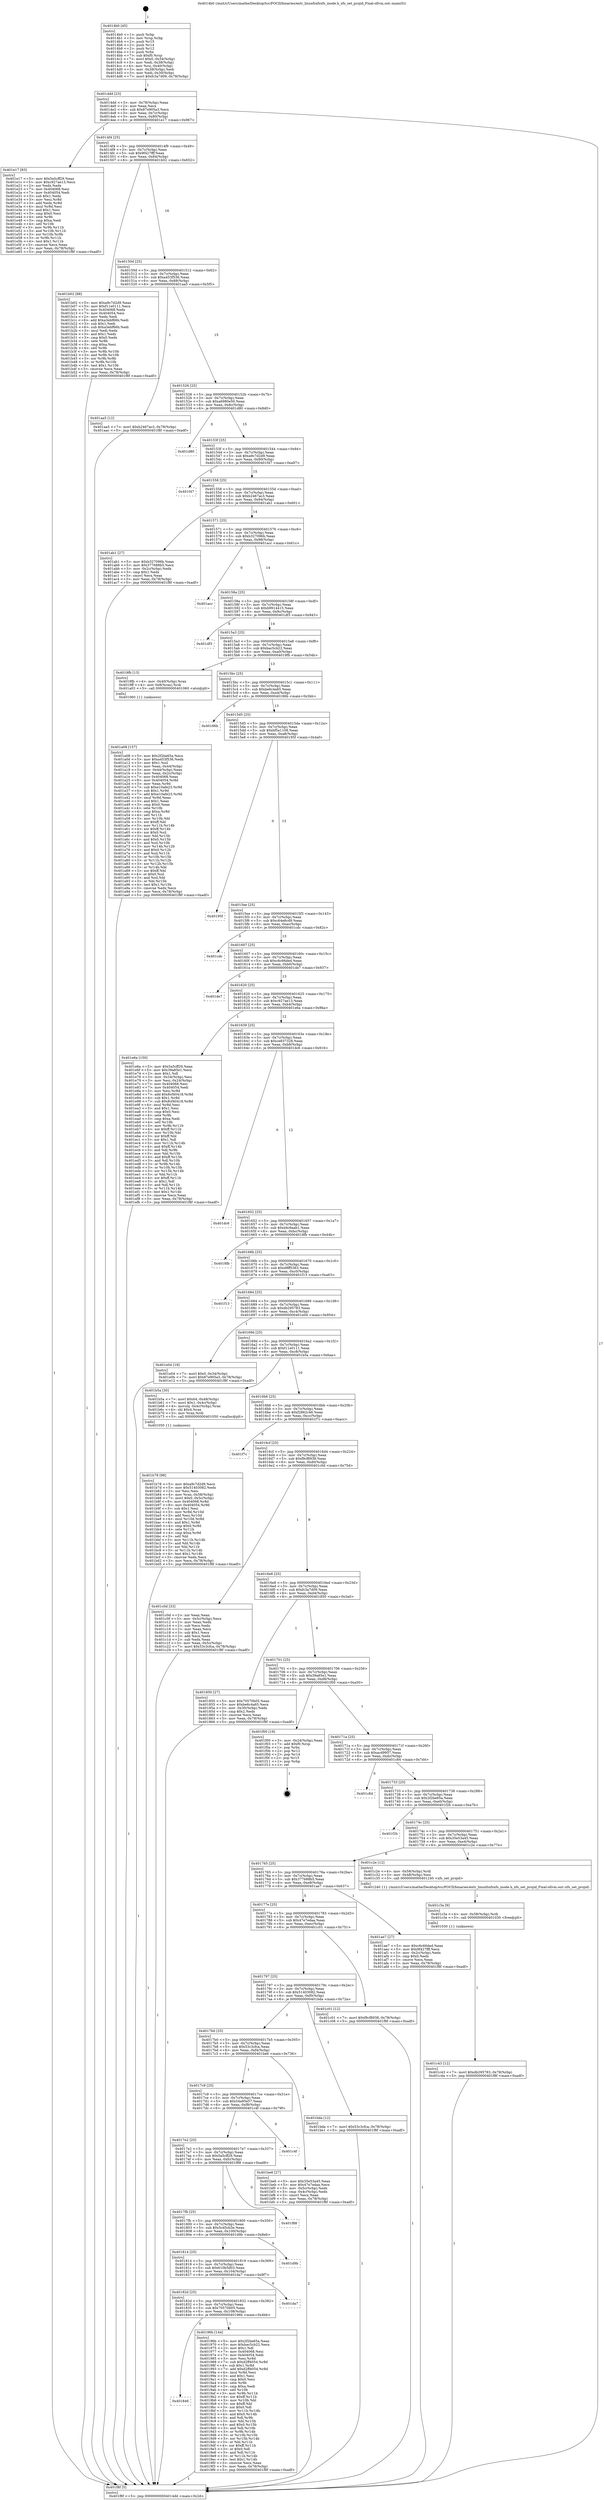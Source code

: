 digraph "0x4014b0" {
  label = "0x4014b0 (/mnt/c/Users/mathe/Desktop/tcc/POCII/binaries/extr_linuxfsxfsxfs_inode.h_xfs_set_projid_Final-ollvm.out::main(0))"
  labelloc = "t"
  node[shape=record]

  Entry [label="",width=0.3,height=0.3,shape=circle,fillcolor=black,style=filled]
  "0x4014dd" [label="{
     0x4014dd [23]\l
     | [instrs]\l
     &nbsp;&nbsp;0x4014dd \<+3\>: mov -0x78(%rbp),%eax\l
     &nbsp;&nbsp;0x4014e0 \<+2\>: mov %eax,%ecx\l
     &nbsp;&nbsp;0x4014e2 \<+6\>: sub $0x87e905a3,%ecx\l
     &nbsp;&nbsp;0x4014e8 \<+3\>: mov %eax,-0x7c(%rbp)\l
     &nbsp;&nbsp;0x4014eb \<+3\>: mov %ecx,-0x80(%rbp)\l
     &nbsp;&nbsp;0x4014ee \<+6\>: je 0000000000401e17 \<main+0x967\>\l
  }"]
  "0x401e17" [label="{
     0x401e17 [83]\l
     | [instrs]\l
     &nbsp;&nbsp;0x401e17 \<+5\>: mov $0x5a5cff29,%eax\l
     &nbsp;&nbsp;0x401e1c \<+5\>: mov $0xc927ae13,%ecx\l
     &nbsp;&nbsp;0x401e21 \<+2\>: xor %edx,%edx\l
     &nbsp;&nbsp;0x401e23 \<+7\>: mov 0x404068,%esi\l
     &nbsp;&nbsp;0x401e2a \<+7\>: mov 0x404054,%edi\l
     &nbsp;&nbsp;0x401e31 \<+3\>: sub $0x1,%edx\l
     &nbsp;&nbsp;0x401e34 \<+3\>: mov %esi,%r8d\l
     &nbsp;&nbsp;0x401e37 \<+3\>: add %edx,%r8d\l
     &nbsp;&nbsp;0x401e3a \<+4\>: imul %r8d,%esi\l
     &nbsp;&nbsp;0x401e3e \<+3\>: and $0x1,%esi\l
     &nbsp;&nbsp;0x401e41 \<+3\>: cmp $0x0,%esi\l
     &nbsp;&nbsp;0x401e44 \<+4\>: sete %r9b\l
     &nbsp;&nbsp;0x401e48 \<+3\>: cmp $0xa,%edi\l
     &nbsp;&nbsp;0x401e4b \<+4\>: setl %r10b\l
     &nbsp;&nbsp;0x401e4f \<+3\>: mov %r9b,%r11b\l
     &nbsp;&nbsp;0x401e52 \<+3\>: and %r10b,%r11b\l
     &nbsp;&nbsp;0x401e55 \<+3\>: xor %r10b,%r9b\l
     &nbsp;&nbsp;0x401e58 \<+3\>: or %r9b,%r11b\l
     &nbsp;&nbsp;0x401e5b \<+4\>: test $0x1,%r11b\l
     &nbsp;&nbsp;0x401e5f \<+3\>: cmovne %ecx,%eax\l
     &nbsp;&nbsp;0x401e62 \<+3\>: mov %eax,-0x78(%rbp)\l
     &nbsp;&nbsp;0x401e65 \<+5\>: jmp 0000000000401f8f \<main+0xadf\>\l
  }"]
  "0x4014f4" [label="{
     0x4014f4 [25]\l
     | [instrs]\l
     &nbsp;&nbsp;0x4014f4 \<+5\>: jmp 00000000004014f9 \<main+0x49\>\l
     &nbsp;&nbsp;0x4014f9 \<+3\>: mov -0x7c(%rbp),%eax\l
     &nbsp;&nbsp;0x4014fc \<+5\>: sub $0x9f427fff,%eax\l
     &nbsp;&nbsp;0x401501 \<+6\>: mov %eax,-0x84(%rbp)\l
     &nbsp;&nbsp;0x401507 \<+6\>: je 0000000000401b02 \<main+0x652\>\l
  }"]
  Exit [label="",width=0.3,height=0.3,shape=circle,fillcolor=black,style=filled,peripheries=2]
  "0x401b02" [label="{
     0x401b02 [88]\l
     | [instrs]\l
     &nbsp;&nbsp;0x401b02 \<+5\>: mov $0xa9c7d2d9,%eax\l
     &nbsp;&nbsp;0x401b07 \<+5\>: mov $0xf11e0111,%ecx\l
     &nbsp;&nbsp;0x401b0c \<+7\>: mov 0x404068,%edx\l
     &nbsp;&nbsp;0x401b13 \<+7\>: mov 0x404054,%esi\l
     &nbsp;&nbsp;0x401b1a \<+2\>: mov %edx,%edi\l
     &nbsp;&nbsp;0x401b1c \<+6\>: add $0xa3ebf66b,%edi\l
     &nbsp;&nbsp;0x401b22 \<+3\>: sub $0x1,%edi\l
     &nbsp;&nbsp;0x401b25 \<+6\>: sub $0xa3ebf66b,%edi\l
     &nbsp;&nbsp;0x401b2b \<+3\>: imul %edi,%edx\l
     &nbsp;&nbsp;0x401b2e \<+3\>: and $0x1,%edx\l
     &nbsp;&nbsp;0x401b31 \<+3\>: cmp $0x0,%edx\l
     &nbsp;&nbsp;0x401b34 \<+4\>: sete %r8b\l
     &nbsp;&nbsp;0x401b38 \<+3\>: cmp $0xa,%esi\l
     &nbsp;&nbsp;0x401b3b \<+4\>: setl %r9b\l
     &nbsp;&nbsp;0x401b3f \<+3\>: mov %r8b,%r10b\l
     &nbsp;&nbsp;0x401b42 \<+3\>: and %r9b,%r10b\l
     &nbsp;&nbsp;0x401b45 \<+3\>: xor %r9b,%r8b\l
     &nbsp;&nbsp;0x401b48 \<+3\>: or %r8b,%r10b\l
     &nbsp;&nbsp;0x401b4b \<+4\>: test $0x1,%r10b\l
     &nbsp;&nbsp;0x401b4f \<+3\>: cmovne %ecx,%eax\l
     &nbsp;&nbsp;0x401b52 \<+3\>: mov %eax,-0x78(%rbp)\l
     &nbsp;&nbsp;0x401b55 \<+5\>: jmp 0000000000401f8f \<main+0xadf\>\l
  }"]
  "0x40150d" [label="{
     0x40150d [25]\l
     | [instrs]\l
     &nbsp;&nbsp;0x40150d \<+5\>: jmp 0000000000401512 \<main+0x62\>\l
     &nbsp;&nbsp;0x401512 \<+3\>: mov -0x7c(%rbp),%eax\l
     &nbsp;&nbsp;0x401515 \<+5\>: sub $0xa453f536,%eax\l
     &nbsp;&nbsp;0x40151a \<+6\>: mov %eax,-0x88(%rbp)\l
     &nbsp;&nbsp;0x401520 \<+6\>: je 0000000000401aa5 \<main+0x5f5\>\l
  }"]
  "0x401c43" [label="{
     0x401c43 [12]\l
     | [instrs]\l
     &nbsp;&nbsp;0x401c43 \<+7\>: movl $0xdb295783,-0x78(%rbp)\l
     &nbsp;&nbsp;0x401c4a \<+5\>: jmp 0000000000401f8f \<main+0xadf\>\l
  }"]
  "0x401aa5" [label="{
     0x401aa5 [12]\l
     | [instrs]\l
     &nbsp;&nbsp;0x401aa5 \<+7\>: movl $0xb2467ac3,-0x78(%rbp)\l
     &nbsp;&nbsp;0x401aac \<+5\>: jmp 0000000000401f8f \<main+0xadf\>\l
  }"]
  "0x401526" [label="{
     0x401526 [25]\l
     | [instrs]\l
     &nbsp;&nbsp;0x401526 \<+5\>: jmp 000000000040152b \<main+0x7b\>\l
     &nbsp;&nbsp;0x40152b \<+3\>: mov -0x7c(%rbp),%eax\l
     &nbsp;&nbsp;0x40152e \<+5\>: sub $0xa6980e50,%eax\l
     &nbsp;&nbsp;0x401533 \<+6\>: mov %eax,-0x8c(%rbp)\l
     &nbsp;&nbsp;0x401539 \<+6\>: je 0000000000401d80 \<main+0x8d0\>\l
  }"]
  "0x401c3a" [label="{
     0x401c3a [9]\l
     | [instrs]\l
     &nbsp;&nbsp;0x401c3a \<+4\>: mov -0x58(%rbp),%rdi\l
     &nbsp;&nbsp;0x401c3e \<+5\>: call 0000000000401030 \<free@plt\>\l
     | [calls]\l
     &nbsp;&nbsp;0x401030 \{1\} (unknown)\l
  }"]
  "0x401d80" [label="{
     0x401d80\l
  }", style=dashed]
  "0x40153f" [label="{
     0x40153f [25]\l
     | [instrs]\l
     &nbsp;&nbsp;0x40153f \<+5\>: jmp 0000000000401544 \<main+0x94\>\l
     &nbsp;&nbsp;0x401544 \<+3\>: mov -0x7c(%rbp),%eax\l
     &nbsp;&nbsp;0x401547 \<+5\>: sub $0xa9c7d2d9,%eax\l
     &nbsp;&nbsp;0x40154c \<+6\>: mov %eax,-0x90(%rbp)\l
     &nbsp;&nbsp;0x401552 \<+6\>: je 0000000000401f47 \<main+0xa97\>\l
  }"]
  "0x401b78" [label="{
     0x401b78 [98]\l
     | [instrs]\l
     &nbsp;&nbsp;0x401b78 \<+5\>: mov $0xa9c7d2d9,%ecx\l
     &nbsp;&nbsp;0x401b7d \<+5\>: mov $0x51403082,%edx\l
     &nbsp;&nbsp;0x401b82 \<+2\>: xor %esi,%esi\l
     &nbsp;&nbsp;0x401b84 \<+4\>: mov %rax,-0x58(%rbp)\l
     &nbsp;&nbsp;0x401b88 \<+7\>: movl $0x0,-0x5c(%rbp)\l
     &nbsp;&nbsp;0x401b8f \<+8\>: mov 0x404068,%r8d\l
     &nbsp;&nbsp;0x401b97 \<+8\>: mov 0x404054,%r9d\l
     &nbsp;&nbsp;0x401b9f \<+3\>: sub $0x1,%esi\l
     &nbsp;&nbsp;0x401ba2 \<+3\>: mov %r8d,%r10d\l
     &nbsp;&nbsp;0x401ba5 \<+3\>: add %esi,%r10d\l
     &nbsp;&nbsp;0x401ba8 \<+4\>: imul %r10d,%r8d\l
     &nbsp;&nbsp;0x401bac \<+4\>: and $0x1,%r8d\l
     &nbsp;&nbsp;0x401bb0 \<+4\>: cmp $0x0,%r8d\l
     &nbsp;&nbsp;0x401bb4 \<+4\>: sete %r11b\l
     &nbsp;&nbsp;0x401bb8 \<+4\>: cmp $0xa,%r9d\l
     &nbsp;&nbsp;0x401bbc \<+3\>: setl %bl\l
     &nbsp;&nbsp;0x401bbf \<+3\>: mov %r11b,%r14b\l
     &nbsp;&nbsp;0x401bc2 \<+3\>: and %bl,%r14b\l
     &nbsp;&nbsp;0x401bc5 \<+3\>: xor %bl,%r11b\l
     &nbsp;&nbsp;0x401bc8 \<+3\>: or %r11b,%r14b\l
     &nbsp;&nbsp;0x401bcb \<+4\>: test $0x1,%r14b\l
     &nbsp;&nbsp;0x401bcf \<+3\>: cmovne %edx,%ecx\l
     &nbsp;&nbsp;0x401bd2 \<+3\>: mov %ecx,-0x78(%rbp)\l
     &nbsp;&nbsp;0x401bd5 \<+5\>: jmp 0000000000401f8f \<main+0xadf\>\l
  }"]
  "0x401f47" [label="{
     0x401f47\l
  }", style=dashed]
  "0x401558" [label="{
     0x401558 [25]\l
     | [instrs]\l
     &nbsp;&nbsp;0x401558 \<+5\>: jmp 000000000040155d \<main+0xad\>\l
     &nbsp;&nbsp;0x40155d \<+3\>: mov -0x7c(%rbp),%eax\l
     &nbsp;&nbsp;0x401560 \<+5\>: sub $0xb2467ac3,%eax\l
     &nbsp;&nbsp;0x401565 \<+6\>: mov %eax,-0x94(%rbp)\l
     &nbsp;&nbsp;0x40156b \<+6\>: je 0000000000401ab1 \<main+0x601\>\l
  }"]
  "0x401a08" [label="{
     0x401a08 [157]\l
     | [instrs]\l
     &nbsp;&nbsp;0x401a08 \<+5\>: mov $0x2f2be65a,%ecx\l
     &nbsp;&nbsp;0x401a0d \<+5\>: mov $0xa453f536,%edx\l
     &nbsp;&nbsp;0x401a12 \<+3\>: mov $0x1,%sil\l
     &nbsp;&nbsp;0x401a15 \<+3\>: mov %eax,-0x44(%rbp)\l
     &nbsp;&nbsp;0x401a18 \<+3\>: mov -0x44(%rbp),%eax\l
     &nbsp;&nbsp;0x401a1b \<+3\>: mov %eax,-0x2c(%rbp)\l
     &nbsp;&nbsp;0x401a1e \<+7\>: mov 0x404068,%eax\l
     &nbsp;&nbsp;0x401a25 \<+8\>: mov 0x404054,%r8d\l
     &nbsp;&nbsp;0x401a2d \<+3\>: mov %eax,%r9d\l
     &nbsp;&nbsp;0x401a30 \<+7\>: sub $0xe10afe23,%r9d\l
     &nbsp;&nbsp;0x401a37 \<+4\>: sub $0x1,%r9d\l
     &nbsp;&nbsp;0x401a3b \<+7\>: add $0xe10afe23,%r9d\l
     &nbsp;&nbsp;0x401a42 \<+4\>: imul %r9d,%eax\l
     &nbsp;&nbsp;0x401a46 \<+3\>: and $0x1,%eax\l
     &nbsp;&nbsp;0x401a49 \<+3\>: cmp $0x0,%eax\l
     &nbsp;&nbsp;0x401a4c \<+4\>: sete %r10b\l
     &nbsp;&nbsp;0x401a50 \<+4\>: cmp $0xa,%r8d\l
     &nbsp;&nbsp;0x401a54 \<+4\>: setl %r11b\l
     &nbsp;&nbsp;0x401a58 \<+3\>: mov %r10b,%bl\l
     &nbsp;&nbsp;0x401a5b \<+3\>: xor $0xff,%bl\l
     &nbsp;&nbsp;0x401a5e \<+3\>: mov %r11b,%r14b\l
     &nbsp;&nbsp;0x401a61 \<+4\>: xor $0xff,%r14b\l
     &nbsp;&nbsp;0x401a65 \<+4\>: xor $0x0,%sil\l
     &nbsp;&nbsp;0x401a69 \<+3\>: mov %bl,%r15b\l
     &nbsp;&nbsp;0x401a6c \<+4\>: and $0x0,%r15b\l
     &nbsp;&nbsp;0x401a70 \<+3\>: and %sil,%r10b\l
     &nbsp;&nbsp;0x401a73 \<+3\>: mov %r14b,%r12b\l
     &nbsp;&nbsp;0x401a76 \<+4\>: and $0x0,%r12b\l
     &nbsp;&nbsp;0x401a7a \<+3\>: and %sil,%r11b\l
     &nbsp;&nbsp;0x401a7d \<+3\>: or %r10b,%r15b\l
     &nbsp;&nbsp;0x401a80 \<+3\>: or %r11b,%r12b\l
     &nbsp;&nbsp;0x401a83 \<+3\>: xor %r12b,%r15b\l
     &nbsp;&nbsp;0x401a86 \<+3\>: or %r14b,%bl\l
     &nbsp;&nbsp;0x401a89 \<+3\>: xor $0xff,%bl\l
     &nbsp;&nbsp;0x401a8c \<+4\>: or $0x0,%sil\l
     &nbsp;&nbsp;0x401a90 \<+3\>: and %sil,%bl\l
     &nbsp;&nbsp;0x401a93 \<+3\>: or %bl,%r15b\l
     &nbsp;&nbsp;0x401a96 \<+4\>: test $0x1,%r15b\l
     &nbsp;&nbsp;0x401a9a \<+3\>: cmovne %edx,%ecx\l
     &nbsp;&nbsp;0x401a9d \<+3\>: mov %ecx,-0x78(%rbp)\l
     &nbsp;&nbsp;0x401aa0 \<+5\>: jmp 0000000000401f8f \<main+0xadf\>\l
  }"]
  "0x401ab1" [label="{
     0x401ab1 [27]\l
     | [instrs]\l
     &nbsp;&nbsp;0x401ab1 \<+5\>: mov $0xb327096b,%eax\l
     &nbsp;&nbsp;0x401ab6 \<+5\>: mov $0x377688b5,%ecx\l
     &nbsp;&nbsp;0x401abb \<+3\>: mov -0x2c(%rbp),%edx\l
     &nbsp;&nbsp;0x401abe \<+3\>: cmp $0x1,%edx\l
     &nbsp;&nbsp;0x401ac1 \<+3\>: cmovl %ecx,%eax\l
     &nbsp;&nbsp;0x401ac4 \<+3\>: mov %eax,-0x78(%rbp)\l
     &nbsp;&nbsp;0x401ac7 \<+5\>: jmp 0000000000401f8f \<main+0xadf\>\l
  }"]
  "0x401571" [label="{
     0x401571 [25]\l
     | [instrs]\l
     &nbsp;&nbsp;0x401571 \<+5\>: jmp 0000000000401576 \<main+0xc6\>\l
     &nbsp;&nbsp;0x401576 \<+3\>: mov -0x7c(%rbp),%eax\l
     &nbsp;&nbsp;0x401579 \<+5\>: sub $0xb327096b,%eax\l
     &nbsp;&nbsp;0x40157e \<+6\>: mov %eax,-0x98(%rbp)\l
     &nbsp;&nbsp;0x401584 \<+6\>: je 0000000000401acc \<main+0x61c\>\l
  }"]
  "0x401846" [label="{
     0x401846\l
  }", style=dashed]
  "0x401acc" [label="{
     0x401acc\l
  }", style=dashed]
  "0x40158a" [label="{
     0x40158a [25]\l
     | [instrs]\l
     &nbsp;&nbsp;0x40158a \<+5\>: jmp 000000000040158f \<main+0xdf\>\l
     &nbsp;&nbsp;0x40158f \<+3\>: mov -0x7c(%rbp),%eax\l
     &nbsp;&nbsp;0x401592 \<+5\>: sub $0xb9914415,%eax\l
     &nbsp;&nbsp;0x401597 \<+6\>: mov %eax,-0x9c(%rbp)\l
     &nbsp;&nbsp;0x40159d \<+6\>: je 0000000000401df3 \<main+0x943\>\l
  }"]
  "0x40196b" [label="{
     0x40196b [144]\l
     | [instrs]\l
     &nbsp;&nbsp;0x40196b \<+5\>: mov $0x2f2be65a,%eax\l
     &nbsp;&nbsp;0x401970 \<+5\>: mov $0xbac5cb22,%ecx\l
     &nbsp;&nbsp;0x401975 \<+2\>: mov $0x1,%dl\l
     &nbsp;&nbsp;0x401977 \<+7\>: mov 0x404068,%esi\l
     &nbsp;&nbsp;0x40197e \<+7\>: mov 0x404054,%edi\l
     &nbsp;&nbsp;0x401985 \<+3\>: mov %esi,%r8d\l
     &nbsp;&nbsp;0x401988 \<+7\>: sub $0xd2ff4054,%r8d\l
     &nbsp;&nbsp;0x40198f \<+4\>: sub $0x1,%r8d\l
     &nbsp;&nbsp;0x401993 \<+7\>: add $0xd2ff4054,%r8d\l
     &nbsp;&nbsp;0x40199a \<+4\>: imul %r8d,%esi\l
     &nbsp;&nbsp;0x40199e \<+3\>: and $0x1,%esi\l
     &nbsp;&nbsp;0x4019a1 \<+3\>: cmp $0x0,%esi\l
     &nbsp;&nbsp;0x4019a4 \<+4\>: sete %r9b\l
     &nbsp;&nbsp;0x4019a8 \<+3\>: cmp $0xa,%edi\l
     &nbsp;&nbsp;0x4019ab \<+4\>: setl %r10b\l
     &nbsp;&nbsp;0x4019af \<+3\>: mov %r9b,%r11b\l
     &nbsp;&nbsp;0x4019b2 \<+4\>: xor $0xff,%r11b\l
     &nbsp;&nbsp;0x4019b6 \<+3\>: mov %r10b,%bl\l
     &nbsp;&nbsp;0x4019b9 \<+3\>: xor $0xff,%bl\l
     &nbsp;&nbsp;0x4019bc \<+3\>: xor $0x0,%dl\l
     &nbsp;&nbsp;0x4019bf \<+3\>: mov %r11b,%r14b\l
     &nbsp;&nbsp;0x4019c2 \<+4\>: and $0x0,%r14b\l
     &nbsp;&nbsp;0x4019c6 \<+3\>: and %dl,%r9b\l
     &nbsp;&nbsp;0x4019c9 \<+3\>: mov %bl,%r15b\l
     &nbsp;&nbsp;0x4019cc \<+4\>: and $0x0,%r15b\l
     &nbsp;&nbsp;0x4019d0 \<+3\>: and %dl,%r10b\l
     &nbsp;&nbsp;0x4019d3 \<+3\>: or %r9b,%r14b\l
     &nbsp;&nbsp;0x4019d6 \<+3\>: or %r10b,%r15b\l
     &nbsp;&nbsp;0x4019d9 \<+3\>: xor %r15b,%r14b\l
     &nbsp;&nbsp;0x4019dc \<+3\>: or %bl,%r11b\l
     &nbsp;&nbsp;0x4019df \<+4\>: xor $0xff,%r11b\l
     &nbsp;&nbsp;0x4019e3 \<+3\>: or $0x0,%dl\l
     &nbsp;&nbsp;0x4019e6 \<+3\>: and %dl,%r11b\l
     &nbsp;&nbsp;0x4019e9 \<+3\>: or %r11b,%r14b\l
     &nbsp;&nbsp;0x4019ec \<+4\>: test $0x1,%r14b\l
     &nbsp;&nbsp;0x4019f0 \<+3\>: cmovne %ecx,%eax\l
     &nbsp;&nbsp;0x4019f3 \<+3\>: mov %eax,-0x78(%rbp)\l
     &nbsp;&nbsp;0x4019f6 \<+5\>: jmp 0000000000401f8f \<main+0xadf\>\l
  }"]
  "0x401df3" [label="{
     0x401df3\l
  }", style=dashed]
  "0x4015a3" [label="{
     0x4015a3 [25]\l
     | [instrs]\l
     &nbsp;&nbsp;0x4015a3 \<+5\>: jmp 00000000004015a8 \<main+0xf8\>\l
     &nbsp;&nbsp;0x4015a8 \<+3\>: mov -0x7c(%rbp),%eax\l
     &nbsp;&nbsp;0x4015ab \<+5\>: sub $0xbac5cb22,%eax\l
     &nbsp;&nbsp;0x4015b0 \<+6\>: mov %eax,-0xa0(%rbp)\l
     &nbsp;&nbsp;0x4015b6 \<+6\>: je 00000000004019fb \<main+0x54b\>\l
  }"]
  "0x40182d" [label="{
     0x40182d [25]\l
     | [instrs]\l
     &nbsp;&nbsp;0x40182d \<+5\>: jmp 0000000000401832 \<main+0x382\>\l
     &nbsp;&nbsp;0x401832 \<+3\>: mov -0x7c(%rbp),%eax\l
     &nbsp;&nbsp;0x401835 \<+5\>: sub $0x70570b05,%eax\l
     &nbsp;&nbsp;0x40183a \<+6\>: mov %eax,-0x108(%rbp)\l
     &nbsp;&nbsp;0x401840 \<+6\>: je 000000000040196b \<main+0x4bb\>\l
  }"]
  "0x4019fb" [label="{
     0x4019fb [13]\l
     | [instrs]\l
     &nbsp;&nbsp;0x4019fb \<+4\>: mov -0x40(%rbp),%rax\l
     &nbsp;&nbsp;0x4019ff \<+4\>: mov 0x8(%rax),%rdi\l
     &nbsp;&nbsp;0x401a03 \<+5\>: call 0000000000401060 \<atoi@plt\>\l
     | [calls]\l
     &nbsp;&nbsp;0x401060 \{1\} (unknown)\l
  }"]
  "0x4015bc" [label="{
     0x4015bc [25]\l
     | [instrs]\l
     &nbsp;&nbsp;0x4015bc \<+5\>: jmp 00000000004015c1 \<main+0x111\>\l
     &nbsp;&nbsp;0x4015c1 \<+3\>: mov -0x7c(%rbp),%eax\l
     &nbsp;&nbsp;0x4015c4 \<+5\>: sub $0xbe6c4a65,%eax\l
     &nbsp;&nbsp;0x4015c9 \<+6\>: mov %eax,-0xa4(%rbp)\l
     &nbsp;&nbsp;0x4015cf \<+6\>: je 000000000040186b \<main+0x3bb\>\l
  }"]
  "0x401da7" [label="{
     0x401da7\l
  }", style=dashed]
  "0x40186b" [label="{
     0x40186b\l
  }", style=dashed]
  "0x4015d5" [label="{
     0x4015d5 [25]\l
     | [instrs]\l
     &nbsp;&nbsp;0x4015d5 \<+5\>: jmp 00000000004015da \<main+0x12a\>\l
     &nbsp;&nbsp;0x4015da \<+3\>: mov -0x7c(%rbp),%eax\l
     &nbsp;&nbsp;0x4015dd \<+5\>: sub $0xbf5a1108,%eax\l
     &nbsp;&nbsp;0x4015e2 \<+6\>: mov %eax,-0xa8(%rbp)\l
     &nbsp;&nbsp;0x4015e8 \<+6\>: je 000000000040195f \<main+0x4af\>\l
  }"]
  "0x401814" [label="{
     0x401814 [25]\l
     | [instrs]\l
     &nbsp;&nbsp;0x401814 \<+5\>: jmp 0000000000401819 \<main+0x369\>\l
     &nbsp;&nbsp;0x401819 \<+3\>: mov -0x7c(%rbp),%eax\l
     &nbsp;&nbsp;0x40181c \<+5\>: sub $0x610b5d03,%eax\l
     &nbsp;&nbsp;0x401821 \<+6\>: mov %eax,-0x104(%rbp)\l
     &nbsp;&nbsp;0x401827 \<+6\>: je 0000000000401da7 \<main+0x8f7\>\l
  }"]
  "0x40195f" [label="{
     0x40195f\l
  }", style=dashed]
  "0x4015ee" [label="{
     0x4015ee [25]\l
     | [instrs]\l
     &nbsp;&nbsp;0x4015ee \<+5\>: jmp 00000000004015f3 \<main+0x143\>\l
     &nbsp;&nbsp;0x4015f3 \<+3\>: mov -0x7c(%rbp),%eax\l
     &nbsp;&nbsp;0x4015f6 \<+5\>: sub $0xc64e8cd9,%eax\l
     &nbsp;&nbsp;0x4015fb \<+6\>: mov %eax,-0xac(%rbp)\l
     &nbsp;&nbsp;0x401601 \<+6\>: je 0000000000401cdc \<main+0x82c\>\l
  }"]
  "0x401d9b" [label="{
     0x401d9b\l
  }", style=dashed]
  "0x401cdc" [label="{
     0x401cdc\l
  }", style=dashed]
  "0x401607" [label="{
     0x401607 [25]\l
     | [instrs]\l
     &nbsp;&nbsp;0x401607 \<+5\>: jmp 000000000040160c \<main+0x15c\>\l
     &nbsp;&nbsp;0x40160c \<+3\>: mov -0x7c(%rbp),%eax\l
     &nbsp;&nbsp;0x40160f \<+5\>: sub $0xc6c66ded,%eax\l
     &nbsp;&nbsp;0x401614 \<+6\>: mov %eax,-0xb0(%rbp)\l
     &nbsp;&nbsp;0x40161a \<+6\>: je 0000000000401de7 \<main+0x937\>\l
  }"]
  "0x4017fb" [label="{
     0x4017fb [25]\l
     | [instrs]\l
     &nbsp;&nbsp;0x4017fb \<+5\>: jmp 0000000000401800 \<main+0x350\>\l
     &nbsp;&nbsp;0x401800 \<+3\>: mov -0x7c(%rbp),%eax\l
     &nbsp;&nbsp;0x401803 \<+5\>: sub $0x5cd5cb3e,%eax\l
     &nbsp;&nbsp;0x401808 \<+6\>: mov %eax,-0x100(%rbp)\l
     &nbsp;&nbsp;0x40180e \<+6\>: je 0000000000401d9b \<main+0x8eb\>\l
  }"]
  "0x401de7" [label="{
     0x401de7\l
  }", style=dashed]
  "0x401620" [label="{
     0x401620 [25]\l
     | [instrs]\l
     &nbsp;&nbsp;0x401620 \<+5\>: jmp 0000000000401625 \<main+0x175\>\l
     &nbsp;&nbsp;0x401625 \<+3\>: mov -0x7c(%rbp),%eax\l
     &nbsp;&nbsp;0x401628 \<+5\>: sub $0xc927ae13,%eax\l
     &nbsp;&nbsp;0x40162d \<+6\>: mov %eax,-0xb4(%rbp)\l
     &nbsp;&nbsp;0x401633 \<+6\>: je 0000000000401e6a \<main+0x9ba\>\l
  }"]
  "0x401f88" [label="{
     0x401f88\l
  }", style=dashed]
  "0x401e6a" [label="{
     0x401e6a [150]\l
     | [instrs]\l
     &nbsp;&nbsp;0x401e6a \<+5\>: mov $0x5a5cff29,%eax\l
     &nbsp;&nbsp;0x401e6f \<+5\>: mov $0x39a85e1,%ecx\l
     &nbsp;&nbsp;0x401e74 \<+2\>: mov $0x1,%dl\l
     &nbsp;&nbsp;0x401e76 \<+3\>: mov -0x34(%rbp),%esi\l
     &nbsp;&nbsp;0x401e79 \<+3\>: mov %esi,-0x24(%rbp)\l
     &nbsp;&nbsp;0x401e7c \<+7\>: mov 0x404068,%esi\l
     &nbsp;&nbsp;0x401e83 \<+7\>: mov 0x404054,%edi\l
     &nbsp;&nbsp;0x401e8a \<+3\>: mov %esi,%r8d\l
     &nbsp;&nbsp;0x401e8d \<+7\>: add $0x8cf40418,%r8d\l
     &nbsp;&nbsp;0x401e94 \<+4\>: sub $0x1,%r8d\l
     &nbsp;&nbsp;0x401e98 \<+7\>: sub $0x8cf40418,%r8d\l
     &nbsp;&nbsp;0x401e9f \<+4\>: imul %r8d,%esi\l
     &nbsp;&nbsp;0x401ea3 \<+3\>: and $0x1,%esi\l
     &nbsp;&nbsp;0x401ea6 \<+3\>: cmp $0x0,%esi\l
     &nbsp;&nbsp;0x401ea9 \<+4\>: sete %r9b\l
     &nbsp;&nbsp;0x401ead \<+3\>: cmp $0xa,%edi\l
     &nbsp;&nbsp;0x401eb0 \<+4\>: setl %r10b\l
     &nbsp;&nbsp;0x401eb4 \<+3\>: mov %r9b,%r11b\l
     &nbsp;&nbsp;0x401eb7 \<+4\>: xor $0xff,%r11b\l
     &nbsp;&nbsp;0x401ebb \<+3\>: mov %r10b,%bl\l
     &nbsp;&nbsp;0x401ebe \<+3\>: xor $0xff,%bl\l
     &nbsp;&nbsp;0x401ec1 \<+3\>: xor $0x1,%dl\l
     &nbsp;&nbsp;0x401ec4 \<+3\>: mov %r11b,%r14b\l
     &nbsp;&nbsp;0x401ec7 \<+4\>: and $0xff,%r14b\l
     &nbsp;&nbsp;0x401ecb \<+3\>: and %dl,%r9b\l
     &nbsp;&nbsp;0x401ece \<+3\>: mov %bl,%r15b\l
     &nbsp;&nbsp;0x401ed1 \<+4\>: and $0xff,%r15b\l
     &nbsp;&nbsp;0x401ed5 \<+3\>: and %dl,%r10b\l
     &nbsp;&nbsp;0x401ed8 \<+3\>: or %r9b,%r14b\l
     &nbsp;&nbsp;0x401edb \<+3\>: or %r10b,%r15b\l
     &nbsp;&nbsp;0x401ede \<+3\>: xor %r15b,%r14b\l
     &nbsp;&nbsp;0x401ee1 \<+3\>: or %bl,%r11b\l
     &nbsp;&nbsp;0x401ee4 \<+4\>: xor $0xff,%r11b\l
     &nbsp;&nbsp;0x401ee8 \<+3\>: or $0x1,%dl\l
     &nbsp;&nbsp;0x401eeb \<+3\>: and %dl,%r11b\l
     &nbsp;&nbsp;0x401eee \<+3\>: or %r11b,%r14b\l
     &nbsp;&nbsp;0x401ef1 \<+4\>: test $0x1,%r14b\l
     &nbsp;&nbsp;0x401ef5 \<+3\>: cmovne %ecx,%eax\l
     &nbsp;&nbsp;0x401ef8 \<+3\>: mov %eax,-0x78(%rbp)\l
     &nbsp;&nbsp;0x401efb \<+5\>: jmp 0000000000401f8f \<main+0xadf\>\l
  }"]
  "0x401639" [label="{
     0x401639 [25]\l
     | [instrs]\l
     &nbsp;&nbsp;0x401639 \<+5\>: jmp 000000000040163e \<main+0x18e\>\l
     &nbsp;&nbsp;0x40163e \<+3\>: mov -0x7c(%rbp),%eax\l
     &nbsp;&nbsp;0x401641 \<+5\>: sub $0xce837328,%eax\l
     &nbsp;&nbsp;0x401646 \<+6\>: mov %eax,-0xb8(%rbp)\l
     &nbsp;&nbsp;0x40164c \<+6\>: je 0000000000401dc6 \<main+0x916\>\l
  }"]
  "0x4017e2" [label="{
     0x4017e2 [25]\l
     | [instrs]\l
     &nbsp;&nbsp;0x4017e2 \<+5\>: jmp 00000000004017e7 \<main+0x337\>\l
     &nbsp;&nbsp;0x4017e7 \<+3\>: mov -0x7c(%rbp),%eax\l
     &nbsp;&nbsp;0x4017ea \<+5\>: sub $0x5a5cff29,%eax\l
     &nbsp;&nbsp;0x4017ef \<+6\>: mov %eax,-0xfc(%rbp)\l
     &nbsp;&nbsp;0x4017f5 \<+6\>: je 0000000000401f88 \<main+0xad8\>\l
  }"]
  "0x401dc6" [label="{
     0x401dc6\l
  }", style=dashed]
  "0x401652" [label="{
     0x401652 [25]\l
     | [instrs]\l
     &nbsp;&nbsp;0x401652 \<+5\>: jmp 0000000000401657 \<main+0x1a7\>\l
     &nbsp;&nbsp;0x401657 \<+3\>: mov -0x7c(%rbp),%eax\l
     &nbsp;&nbsp;0x40165a \<+5\>: sub $0xd4c9aab1,%eax\l
     &nbsp;&nbsp;0x40165f \<+6\>: mov %eax,-0xbc(%rbp)\l
     &nbsp;&nbsp;0x401665 \<+6\>: je 00000000004018fb \<main+0x44b\>\l
  }"]
  "0x401c4f" [label="{
     0x401c4f\l
  }", style=dashed]
  "0x4018fb" [label="{
     0x4018fb\l
  }", style=dashed]
  "0x40166b" [label="{
     0x40166b [25]\l
     | [instrs]\l
     &nbsp;&nbsp;0x40166b \<+5\>: jmp 0000000000401670 \<main+0x1c0\>\l
     &nbsp;&nbsp;0x401670 \<+3\>: mov -0x7c(%rbp),%eax\l
     &nbsp;&nbsp;0x401673 \<+5\>: sub $0xd8ff5363,%eax\l
     &nbsp;&nbsp;0x401678 \<+6\>: mov %eax,-0xc0(%rbp)\l
     &nbsp;&nbsp;0x40167e \<+6\>: je 0000000000401f13 \<main+0xa63\>\l
  }"]
  "0x4017c9" [label="{
     0x4017c9 [25]\l
     | [instrs]\l
     &nbsp;&nbsp;0x4017c9 \<+5\>: jmp 00000000004017ce \<main+0x31e\>\l
     &nbsp;&nbsp;0x4017ce \<+3\>: mov -0x7c(%rbp),%eax\l
     &nbsp;&nbsp;0x4017d1 \<+5\>: sub $0x54a95e57,%eax\l
     &nbsp;&nbsp;0x4017d6 \<+6\>: mov %eax,-0xf8(%rbp)\l
     &nbsp;&nbsp;0x4017dc \<+6\>: je 0000000000401c4f \<main+0x79f\>\l
  }"]
  "0x401f13" [label="{
     0x401f13\l
  }", style=dashed]
  "0x401684" [label="{
     0x401684 [25]\l
     | [instrs]\l
     &nbsp;&nbsp;0x401684 \<+5\>: jmp 0000000000401689 \<main+0x1d9\>\l
     &nbsp;&nbsp;0x401689 \<+3\>: mov -0x7c(%rbp),%eax\l
     &nbsp;&nbsp;0x40168c \<+5\>: sub $0xdb295783,%eax\l
     &nbsp;&nbsp;0x401691 \<+6\>: mov %eax,-0xc4(%rbp)\l
     &nbsp;&nbsp;0x401697 \<+6\>: je 0000000000401e04 \<main+0x954\>\l
  }"]
  "0x401be6" [label="{
     0x401be6 [27]\l
     | [instrs]\l
     &nbsp;&nbsp;0x401be6 \<+5\>: mov $0x35e53a45,%eax\l
     &nbsp;&nbsp;0x401beb \<+5\>: mov $0x47e7edaa,%ecx\l
     &nbsp;&nbsp;0x401bf0 \<+3\>: mov -0x5c(%rbp),%edx\l
     &nbsp;&nbsp;0x401bf3 \<+3\>: cmp -0x4c(%rbp),%edx\l
     &nbsp;&nbsp;0x401bf6 \<+3\>: cmovl %ecx,%eax\l
     &nbsp;&nbsp;0x401bf9 \<+3\>: mov %eax,-0x78(%rbp)\l
     &nbsp;&nbsp;0x401bfc \<+5\>: jmp 0000000000401f8f \<main+0xadf\>\l
  }"]
  "0x401e04" [label="{
     0x401e04 [19]\l
     | [instrs]\l
     &nbsp;&nbsp;0x401e04 \<+7\>: movl $0x0,-0x34(%rbp)\l
     &nbsp;&nbsp;0x401e0b \<+7\>: movl $0x87e905a3,-0x78(%rbp)\l
     &nbsp;&nbsp;0x401e12 \<+5\>: jmp 0000000000401f8f \<main+0xadf\>\l
  }"]
  "0x40169d" [label="{
     0x40169d [25]\l
     | [instrs]\l
     &nbsp;&nbsp;0x40169d \<+5\>: jmp 00000000004016a2 \<main+0x1f2\>\l
     &nbsp;&nbsp;0x4016a2 \<+3\>: mov -0x7c(%rbp),%eax\l
     &nbsp;&nbsp;0x4016a5 \<+5\>: sub $0xf11e0111,%eax\l
     &nbsp;&nbsp;0x4016aa \<+6\>: mov %eax,-0xc8(%rbp)\l
     &nbsp;&nbsp;0x4016b0 \<+6\>: je 0000000000401b5a \<main+0x6aa\>\l
  }"]
  "0x4017b0" [label="{
     0x4017b0 [25]\l
     | [instrs]\l
     &nbsp;&nbsp;0x4017b0 \<+5\>: jmp 00000000004017b5 \<main+0x305\>\l
     &nbsp;&nbsp;0x4017b5 \<+3\>: mov -0x7c(%rbp),%eax\l
     &nbsp;&nbsp;0x4017b8 \<+5\>: sub $0x53c3cfca,%eax\l
     &nbsp;&nbsp;0x4017bd \<+6\>: mov %eax,-0xf4(%rbp)\l
     &nbsp;&nbsp;0x4017c3 \<+6\>: je 0000000000401be6 \<main+0x736\>\l
  }"]
  "0x401b5a" [label="{
     0x401b5a [30]\l
     | [instrs]\l
     &nbsp;&nbsp;0x401b5a \<+7\>: movl $0x64,-0x48(%rbp)\l
     &nbsp;&nbsp;0x401b61 \<+7\>: movl $0x1,-0x4c(%rbp)\l
     &nbsp;&nbsp;0x401b68 \<+4\>: movslq -0x4c(%rbp),%rax\l
     &nbsp;&nbsp;0x401b6c \<+4\>: shl $0x4,%rax\l
     &nbsp;&nbsp;0x401b70 \<+3\>: mov %rax,%rdi\l
     &nbsp;&nbsp;0x401b73 \<+5\>: call 0000000000401050 \<malloc@plt\>\l
     | [calls]\l
     &nbsp;&nbsp;0x401050 \{1\} (unknown)\l
  }"]
  "0x4016b6" [label="{
     0x4016b6 [25]\l
     | [instrs]\l
     &nbsp;&nbsp;0x4016b6 \<+5\>: jmp 00000000004016bb \<main+0x20b\>\l
     &nbsp;&nbsp;0x4016bb \<+3\>: mov -0x7c(%rbp),%eax\l
     &nbsp;&nbsp;0x4016be \<+5\>: sub $0xf2862c46,%eax\l
     &nbsp;&nbsp;0x4016c3 \<+6\>: mov %eax,-0xcc(%rbp)\l
     &nbsp;&nbsp;0x4016c9 \<+6\>: je 0000000000401f7c \<main+0xacc\>\l
  }"]
  "0x401bda" [label="{
     0x401bda [12]\l
     | [instrs]\l
     &nbsp;&nbsp;0x401bda \<+7\>: movl $0x53c3cfca,-0x78(%rbp)\l
     &nbsp;&nbsp;0x401be1 \<+5\>: jmp 0000000000401f8f \<main+0xadf\>\l
  }"]
  "0x401f7c" [label="{
     0x401f7c\l
  }", style=dashed]
  "0x4016cf" [label="{
     0x4016cf [25]\l
     | [instrs]\l
     &nbsp;&nbsp;0x4016cf \<+5\>: jmp 00000000004016d4 \<main+0x224\>\l
     &nbsp;&nbsp;0x4016d4 \<+3\>: mov -0x7c(%rbp),%eax\l
     &nbsp;&nbsp;0x4016d7 \<+5\>: sub $0xf9cf8938,%eax\l
     &nbsp;&nbsp;0x4016dc \<+6\>: mov %eax,-0xd0(%rbp)\l
     &nbsp;&nbsp;0x4016e2 \<+6\>: je 0000000000401c0d \<main+0x75d\>\l
  }"]
  "0x401797" [label="{
     0x401797 [25]\l
     | [instrs]\l
     &nbsp;&nbsp;0x401797 \<+5\>: jmp 000000000040179c \<main+0x2ec\>\l
     &nbsp;&nbsp;0x40179c \<+3\>: mov -0x7c(%rbp),%eax\l
     &nbsp;&nbsp;0x40179f \<+5\>: sub $0x51403082,%eax\l
     &nbsp;&nbsp;0x4017a4 \<+6\>: mov %eax,-0xf0(%rbp)\l
     &nbsp;&nbsp;0x4017aa \<+6\>: je 0000000000401bda \<main+0x72a\>\l
  }"]
  "0x401c0d" [label="{
     0x401c0d [33]\l
     | [instrs]\l
     &nbsp;&nbsp;0x401c0d \<+2\>: xor %eax,%eax\l
     &nbsp;&nbsp;0x401c0f \<+3\>: mov -0x5c(%rbp),%ecx\l
     &nbsp;&nbsp;0x401c12 \<+2\>: mov %eax,%edx\l
     &nbsp;&nbsp;0x401c14 \<+2\>: sub %ecx,%edx\l
     &nbsp;&nbsp;0x401c16 \<+2\>: mov %eax,%ecx\l
     &nbsp;&nbsp;0x401c18 \<+3\>: sub $0x1,%ecx\l
     &nbsp;&nbsp;0x401c1b \<+2\>: add %ecx,%edx\l
     &nbsp;&nbsp;0x401c1d \<+2\>: sub %edx,%eax\l
     &nbsp;&nbsp;0x401c1f \<+3\>: mov %eax,-0x5c(%rbp)\l
     &nbsp;&nbsp;0x401c22 \<+7\>: movl $0x53c3cfca,-0x78(%rbp)\l
     &nbsp;&nbsp;0x401c29 \<+5\>: jmp 0000000000401f8f \<main+0xadf\>\l
  }"]
  "0x4016e8" [label="{
     0x4016e8 [25]\l
     | [instrs]\l
     &nbsp;&nbsp;0x4016e8 \<+5\>: jmp 00000000004016ed \<main+0x23d\>\l
     &nbsp;&nbsp;0x4016ed \<+3\>: mov -0x7c(%rbp),%eax\l
     &nbsp;&nbsp;0x4016f0 \<+5\>: sub $0xfc3a7d09,%eax\l
     &nbsp;&nbsp;0x4016f5 \<+6\>: mov %eax,-0xd4(%rbp)\l
     &nbsp;&nbsp;0x4016fb \<+6\>: je 0000000000401850 \<main+0x3a0\>\l
  }"]
  "0x401c01" [label="{
     0x401c01 [12]\l
     | [instrs]\l
     &nbsp;&nbsp;0x401c01 \<+7\>: movl $0xf9cf8938,-0x78(%rbp)\l
     &nbsp;&nbsp;0x401c08 \<+5\>: jmp 0000000000401f8f \<main+0xadf\>\l
  }"]
  "0x401850" [label="{
     0x401850 [27]\l
     | [instrs]\l
     &nbsp;&nbsp;0x401850 \<+5\>: mov $0x70570b05,%eax\l
     &nbsp;&nbsp;0x401855 \<+5\>: mov $0xbe6c4a65,%ecx\l
     &nbsp;&nbsp;0x40185a \<+3\>: mov -0x30(%rbp),%edx\l
     &nbsp;&nbsp;0x40185d \<+3\>: cmp $0x2,%edx\l
     &nbsp;&nbsp;0x401860 \<+3\>: cmovne %ecx,%eax\l
     &nbsp;&nbsp;0x401863 \<+3\>: mov %eax,-0x78(%rbp)\l
     &nbsp;&nbsp;0x401866 \<+5\>: jmp 0000000000401f8f \<main+0xadf\>\l
  }"]
  "0x401701" [label="{
     0x401701 [25]\l
     | [instrs]\l
     &nbsp;&nbsp;0x401701 \<+5\>: jmp 0000000000401706 \<main+0x256\>\l
     &nbsp;&nbsp;0x401706 \<+3\>: mov -0x7c(%rbp),%eax\l
     &nbsp;&nbsp;0x401709 \<+5\>: sub $0x39a85e1,%eax\l
     &nbsp;&nbsp;0x40170e \<+6\>: mov %eax,-0xd8(%rbp)\l
     &nbsp;&nbsp;0x401714 \<+6\>: je 0000000000401f00 \<main+0xa50\>\l
  }"]
  "0x401f8f" [label="{
     0x401f8f [5]\l
     | [instrs]\l
     &nbsp;&nbsp;0x401f8f \<+5\>: jmp 00000000004014dd \<main+0x2d\>\l
  }"]
  "0x4014b0" [label="{
     0x4014b0 [45]\l
     | [instrs]\l
     &nbsp;&nbsp;0x4014b0 \<+1\>: push %rbp\l
     &nbsp;&nbsp;0x4014b1 \<+3\>: mov %rsp,%rbp\l
     &nbsp;&nbsp;0x4014b4 \<+2\>: push %r15\l
     &nbsp;&nbsp;0x4014b6 \<+2\>: push %r14\l
     &nbsp;&nbsp;0x4014b8 \<+2\>: push %r12\l
     &nbsp;&nbsp;0x4014ba \<+1\>: push %rbx\l
     &nbsp;&nbsp;0x4014bb \<+7\>: sub $0xf0,%rsp\l
     &nbsp;&nbsp;0x4014c2 \<+7\>: movl $0x0,-0x34(%rbp)\l
     &nbsp;&nbsp;0x4014c9 \<+3\>: mov %edi,-0x38(%rbp)\l
     &nbsp;&nbsp;0x4014cc \<+4\>: mov %rsi,-0x40(%rbp)\l
     &nbsp;&nbsp;0x4014d0 \<+3\>: mov -0x38(%rbp),%edi\l
     &nbsp;&nbsp;0x4014d3 \<+3\>: mov %edi,-0x30(%rbp)\l
     &nbsp;&nbsp;0x4014d6 \<+7\>: movl $0xfc3a7d09,-0x78(%rbp)\l
  }"]
  "0x40177e" [label="{
     0x40177e [25]\l
     | [instrs]\l
     &nbsp;&nbsp;0x40177e \<+5\>: jmp 0000000000401783 \<main+0x2d3\>\l
     &nbsp;&nbsp;0x401783 \<+3\>: mov -0x7c(%rbp),%eax\l
     &nbsp;&nbsp;0x401786 \<+5\>: sub $0x47e7edaa,%eax\l
     &nbsp;&nbsp;0x40178b \<+6\>: mov %eax,-0xec(%rbp)\l
     &nbsp;&nbsp;0x401791 \<+6\>: je 0000000000401c01 \<main+0x751\>\l
  }"]
  "0x401f00" [label="{
     0x401f00 [19]\l
     | [instrs]\l
     &nbsp;&nbsp;0x401f00 \<+3\>: mov -0x24(%rbp),%eax\l
     &nbsp;&nbsp;0x401f03 \<+7\>: add $0xf0,%rsp\l
     &nbsp;&nbsp;0x401f0a \<+1\>: pop %rbx\l
     &nbsp;&nbsp;0x401f0b \<+2\>: pop %r12\l
     &nbsp;&nbsp;0x401f0d \<+2\>: pop %r14\l
     &nbsp;&nbsp;0x401f0f \<+2\>: pop %r15\l
     &nbsp;&nbsp;0x401f11 \<+1\>: pop %rbp\l
     &nbsp;&nbsp;0x401f12 \<+1\>: ret\l
  }"]
  "0x40171a" [label="{
     0x40171a [25]\l
     | [instrs]\l
     &nbsp;&nbsp;0x40171a \<+5\>: jmp 000000000040171f \<main+0x26f\>\l
     &nbsp;&nbsp;0x40171f \<+3\>: mov -0x7c(%rbp),%eax\l
     &nbsp;&nbsp;0x401722 \<+5\>: sub $0xacd9957,%eax\l
     &nbsp;&nbsp;0x401727 \<+6\>: mov %eax,-0xdc(%rbp)\l
     &nbsp;&nbsp;0x40172d \<+6\>: je 0000000000401c84 \<main+0x7d4\>\l
  }"]
  "0x401ae7" [label="{
     0x401ae7 [27]\l
     | [instrs]\l
     &nbsp;&nbsp;0x401ae7 \<+5\>: mov $0xc6c66ded,%eax\l
     &nbsp;&nbsp;0x401aec \<+5\>: mov $0x9f427fff,%ecx\l
     &nbsp;&nbsp;0x401af1 \<+3\>: mov -0x2c(%rbp),%edx\l
     &nbsp;&nbsp;0x401af4 \<+3\>: cmp $0x0,%edx\l
     &nbsp;&nbsp;0x401af7 \<+3\>: cmove %ecx,%eax\l
     &nbsp;&nbsp;0x401afa \<+3\>: mov %eax,-0x78(%rbp)\l
     &nbsp;&nbsp;0x401afd \<+5\>: jmp 0000000000401f8f \<main+0xadf\>\l
  }"]
  "0x401c84" [label="{
     0x401c84\l
  }", style=dashed]
  "0x401733" [label="{
     0x401733 [25]\l
     | [instrs]\l
     &nbsp;&nbsp;0x401733 \<+5\>: jmp 0000000000401738 \<main+0x288\>\l
     &nbsp;&nbsp;0x401738 \<+3\>: mov -0x7c(%rbp),%eax\l
     &nbsp;&nbsp;0x40173b \<+5\>: sub $0x2f2be65a,%eax\l
     &nbsp;&nbsp;0x401740 \<+6\>: mov %eax,-0xe0(%rbp)\l
     &nbsp;&nbsp;0x401746 \<+6\>: je 0000000000401f2b \<main+0xa7b\>\l
  }"]
  "0x401765" [label="{
     0x401765 [25]\l
     | [instrs]\l
     &nbsp;&nbsp;0x401765 \<+5\>: jmp 000000000040176a \<main+0x2ba\>\l
     &nbsp;&nbsp;0x40176a \<+3\>: mov -0x7c(%rbp),%eax\l
     &nbsp;&nbsp;0x40176d \<+5\>: sub $0x377688b5,%eax\l
     &nbsp;&nbsp;0x401772 \<+6\>: mov %eax,-0xe8(%rbp)\l
     &nbsp;&nbsp;0x401778 \<+6\>: je 0000000000401ae7 \<main+0x637\>\l
  }"]
  "0x401f2b" [label="{
     0x401f2b\l
  }", style=dashed]
  "0x40174c" [label="{
     0x40174c [25]\l
     | [instrs]\l
     &nbsp;&nbsp;0x40174c \<+5\>: jmp 0000000000401751 \<main+0x2a1\>\l
     &nbsp;&nbsp;0x401751 \<+3\>: mov -0x7c(%rbp),%eax\l
     &nbsp;&nbsp;0x401754 \<+5\>: sub $0x35e53a45,%eax\l
     &nbsp;&nbsp;0x401759 \<+6\>: mov %eax,-0xe4(%rbp)\l
     &nbsp;&nbsp;0x40175f \<+6\>: je 0000000000401c2e \<main+0x77e\>\l
  }"]
  "0x401c2e" [label="{
     0x401c2e [12]\l
     | [instrs]\l
     &nbsp;&nbsp;0x401c2e \<+4\>: mov -0x58(%rbp),%rdi\l
     &nbsp;&nbsp;0x401c32 \<+3\>: mov -0x48(%rbp),%esi\l
     &nbsp;&nbsp;0x401c35 \<+5\>: call 0000000000401240 \<xfs_set_projid\>\l
     | [calls]\l
     &nbsp;&nbsp;0x401240 \{1\} (/mnt/c/Users/mathe/Desktop/tcc/POCII/binaries/extr_linuxfsxfsxfs_inode.h_xfs_set_projid_Final-ollvm.out::xfs_set_projid)\l
  }"]
  Entry -> "0x4014b0" [label=" 1"]
  "0x4014dd" -> "0x401e17" [label=" 1"]
  "0x4014dd" -> "0x4014f4" [label=" 17"]
  "0x401f00" -> Exit [label=" 1"]
  "0x4014f4" -> "0x401b02" [label=" 1"]
  "0x4014f4" -> "0x40150d" [label=" 16"]
  "0x401e6a" -> "0x401f8f" [label=" 1"]
  "0x40150d" -> "0x401aa5" [label=" 1"]
  "0x40150d" -> "0x401526" [label=" 15"]
  "0x401e17" -> "0x401f8f" [label=" 1"]
  "0x401526" -> "0x401d80" [label=" 0"]
  "0x401526" -> "0x40153f" [label=" 15"]
  "0x401e04" -> "0x401f8f" [label=" 1"]
  "0x40153f" -> "0x401f47" [label=" 0"]
  "0x40153f" -> "0x401558" [label=" 15"]
  "0x401c43" -> "0x401f8f" [label=" 1"]
  "0x401558" -> "0x401ab1" [label=" 1"]
  "0x401558" -> "0x401571" [label=" 14"]
  "0x401c3a" -> "0x401c43" [label=" 1"]
  "0x401571" -> "0x401acc" [label=" 0"]
  "0x401571" -> "0x40158a" [label=" 14"]
  "0x401c2e" -> "0x401c3a" [label=" 1"]
  "0x40158a" -> "0x401df3" [label=" 0"]
  "0x40158a" -> "0x4015a3" [label=" 14"]
  "0x401c0d" -> "0x401f8f" [label=" 1"]
  "0x4015a3" -> "0x4019fb" [label=" 1"]
  "0x4015a3" -> "0x4015bc" [label=" 13"]
  "0x401be6" -> "0x401f8f" [label=" 2"]
  "0x4015bc" -> "0x40186b" [label=" 0"]
  "0x4015bc" -> "0x4015d5" [label=" 13"]
  "0x401bda" -> "0x401f8f" [label=" 1"]
  "0x4015d5" -> "0x40195f" [label=" 0"]
  "0x4015d5" -> "0x4015ee" [label=" 13"]
  "0x401b5a" -> "0x401b78" [label=" 1"]
  "0x4015ee" -> "0x401cdc" [label=" 0"]
  "0x4015ee" -> "0x401607" [label=" 13"]
  "0x401b02" -> "0x401f8f" [label=" 1"]
  "0x401607" -> "0x401de7" [label=" 0"]
  "0x401607" -> "0x401620" [label=" 13"]
  "0x401ab1" -> "0x401f8f" [label=" 1"]
  "0x401620" -> "0x401e6a" [label=" 1"]
  "0x401620" -> "0x401639" [label=" 12"]
  "0x401aa5" -> "0x401f8f" [label=" 1"]
  "0x401639" -> "0x401dc6" [label=" 0"]
  "0x401639" -> "0x401652" [label=" 12"]
  "0x4019fb" -> "0x401a08" [label=" 1"]
  "0x401652" -> "0x4018fb" [label=" 0"]
  "0x401652" -> "0x40166b" [label=" 12"]
  "0x40196b" -> "0x401f8f" [label=" 1"]
  "0x40166b" -> "0x401f13" [label=" 0"]
  "0x40166b" -> "0x401684" [label=" 12"]
  "0x40182d" -> "0x40196b" [label=" 1"]
  "0x401684" -> "0x401e04" [label=" 1"]
  "0x401684" -> "0x40169d" [label=" 11"]
  "0x401c01" -> "0x401f8f" [label=" 1"]
  "0x40169d" -> "0x401b5a" [label=" 1"]
  "0x40169d" -> "0x4016b6" [label=" 10"]
  "0x401814" -> "0x401da7" [label=" 0"]
  "0x4016b6" -> "0x401f7c" [label=" 0"]
  "0x4016b6" -> "0x4016cf" [label=" 10"]
  "0x401b78" -> "0x401f8f" [label=" 1"]
  "0x4016cf" -> "0x401c0d" [label=" 1"]
  "0x4016cf" -> "0x4016e8" [label=" 9"]
  "0x4017fb" -> "0x401d9b" [label=" 0"]
  "0x4016e8" -> "0x401850" [label=" 1"]
  "0x4016e8" -> "0x401701" [label=" 8"]
  "0x401850" -> "0x401f8f" [label=" 1"]
  "0x4014b0" -> "0x4014dd" [label=" 1"]
  "0x401f8f" -> "0x4014dd" [label=" 17"]
  "0x401ae7" -> "0x401f8f" [label=" 1"]
  "0x401701" -> "0x401f00" [label=" 1"]
  "0x401701" -> "0x40171a" [label=" 7"]
  "0x4017e2" -> "0x401f88" [label=" 0"]
  "0x40171a" -> "0x401c84" [label=" 0"]
  "0x40171a" -> "0x401733" [label=" 7"]
  "0x401a08" -> "0x401f8f" [label=" 1"]
  "0x401733" -> "0x401f2b" [label=" 0"]
  "0x401733" -> "0x40174c" [label=" 7"]
  "0x4017c9" -> "0x401c4f" [label=" 0"]
  "0x40174c" -> "0x401c2e" [label=" 1"]
  "0x40174c" -> "0x401765" [label=" 6"]
  "0x4017c9" -> "0x4017e2" [label=" 1"]
  "0x401765" -> "0x401ae7" [label=" 1"]
  "0x401765" -> "0x40177e" [label=" 5"]
  "0x4017e2" -> "0x4017fb" [label=" 1"]
  "0x40177e" -> "0x401c01" [label=" 1"]
  "0x40177e" -> "0x401797" [label=" 4"]
  "0x4017fb" -> "0x401814" [label=" 1"]
  "0x401797" -> "0x401bda" [label=" 1"]
  "0x401797" -> "0x4017b0" [label=" 3"]
  "0x401814" -> "0x40182d" [label=" 1"]
  "0x4017b0" -> "0x401be6" [label=" 2"]
  "0x4017b0" -> "0x4017c9" [label=" 1"]
  "0x40182d" -> "0x401846" [label=" 0"]
}
